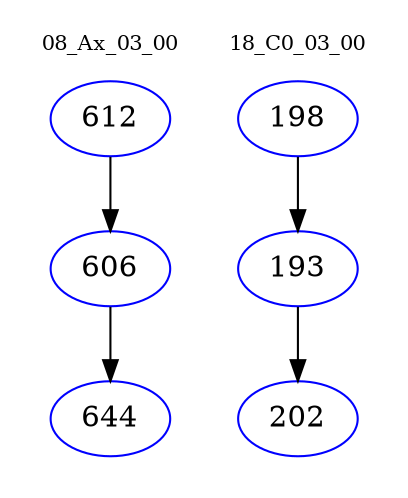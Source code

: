 digraph{
subgraph cluster_0 {
color = white
label = "08_Ax_03_00";
fontsize=10;
T0_612 [label="612", color="blue"]
T0_612 -> T0_606 [color="black"]
T0_606 [label="606", color="blue"]
T0_606 -> T0_644 [color="black"]
T0_644 [label="644", color="blue"]
}
subgraph cluster_1 {
color = white
label = "18_C0_03_00";
fontsize=10;
T1_198 [label="198", color="blue"]
T1_198 -> T1_193 [color="black"]
T1_193 [label="193", color="blue"]
T1_193 -> T1_202 [color="black"]
T1_202 [label="202", color="blue"]
}
}
